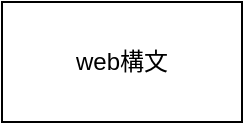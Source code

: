 <mxfile>
    <diagram id="pRv9DEM79rMnrX_R1QlA" name="ページ1">
        <mxGraphModel dx="424" dy="210" grid="1" gridSize="10" guides="1" tooltips="1" connect="1" arrows="1" fold="1" page="1" pageScale="1" pageWidth="827" pageHeight="1169" math="0" shadow="0">
            <root>
                <mxCell id="0"/>
                <mxCell id="1" parent="0"/>
                <mxCell id="2" value="web構文" style="rounded=0;whiteSpace=wrap;html=1;" vertex="1" parent="1">
                    <mxGeometry x="160" y="100" width="120" height="60" as="geometry"/>
                </mxCell>
            </root>
        </mxGraphModel>
    </diagram>
</mxfile>